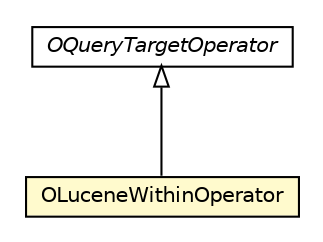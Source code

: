 #!/usr/local/bin/dot
#
# Class diagram 
# Generated by UMLGraph version R5_6-24-gf6e263 (http://www.umlgraph.org/)
#

digraph G {
	edge [fontname="Helvetica",fontsize=10,labelfontname="Helvetica",labelfontsize=10];
	node [fontname="Helvetica",fontsize=10,shape=plaintext];
	nodesep=0.25;
	ranksep=0.5;
	// com.orientechnologies.orient.core.sql.operator.OQueryTargetOperator
	c4458068 [label=<<table title="com.orientechnologies.orient.core.sql.operator.OQueryTargetOperator" border="0" cellborder="1" cellspacing="0" cellpadding="2" port="p" href="../../orient/core/sql/operator/OQueryTargetOperator.html">
		<tr><td><table border="0" cellspacing="0" cellpadding="1">
<tr><td align="center" balign="center"><font face="Helvetica-Oblique"> OQueryTargetOperator </font></td></tr>
		</table></td></tr>
		</table>>, URL="../../orient/core/sql/operator/OQueryTargetOperator.html", fontname="Helvetica", fontcolor="black", fontsize=10.0];
	// com.orientechnologies.spatial.operator.OLuceneWithinOperator
	c4459592 [label=<<table title="com.orientechnologies.spatial.operator.OLuceneWithinOperator" border="0" cellborder="1" cellspacing="0" cellpadding="2" port="p" bgcolor="lemonChiffon" href="./OLuceneWithinOperator.html">
		<tr><td><table border="0" cellspacing="0" cellpadding="1">
<tr><td align="center" balign="center"> OLuceneWithinOperator </td></tr>
		</table></td></tr>
		</table>>, URL="./OLuceneWithinOperator.html", fontname="Helvetica", fontcolor="black", fontsize=10.0];
	//com.orientechnologies.spatial.operator.OLuceneWithinOperator extends com.orientechnologies.orient.core.sql.operator.OQueryTargetOperator
	c4458068:p -> c4459592:p [dir=back,arrowtail=empty];
}

